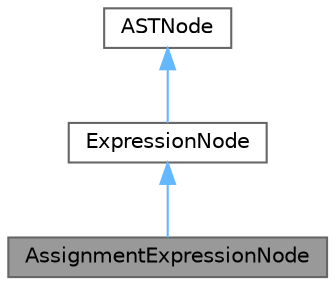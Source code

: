 digraph "AssignmentExpressionNode"
{
 // LATEX_PDF_SIZE
  bgcolor="transparent";
  edge [fontname=Helvetica,fontsize=10,labelfontname=Helvetica,labelfontsize=10];
  node [fontname=Helvetica,fontsize=10,shape=box,height=0.2,width=0.4];
  Node1 [id="Node000001",label="AssignmentExpressionNode",height=0.2,width=0.4,color="gray40", fillcolor="grey60", style="filled", fontcolor="black",tooltip="An assignment expression (e.g., x = 5, y = func())"];
  Node2 -> Node1 [id="edge1_Node000001_Node000002",dir="back",color="steelblue1",style="solid",tooltip=" "];
  Node2 [id="Node000002",label="ExpressionNode",height=0.2,width=0.4,color="gray40", fillcolor="white", style="filled",URL="$structExpressionNode.html",tooltip="Base class for all expressions."];
  Node3 -> Node2 [id="edge2_Node000002_Node000003",dir="back",color="steelblue1",style="solid",tooltip=" "];
  Node3 [id="Node000003",label="ASTNode",height=0.2,width=0.4,color="gray40", fillcolor="white", style="filled",URL="$structASTNode.html",tooltip="Base class of all AST nodes."];
}
